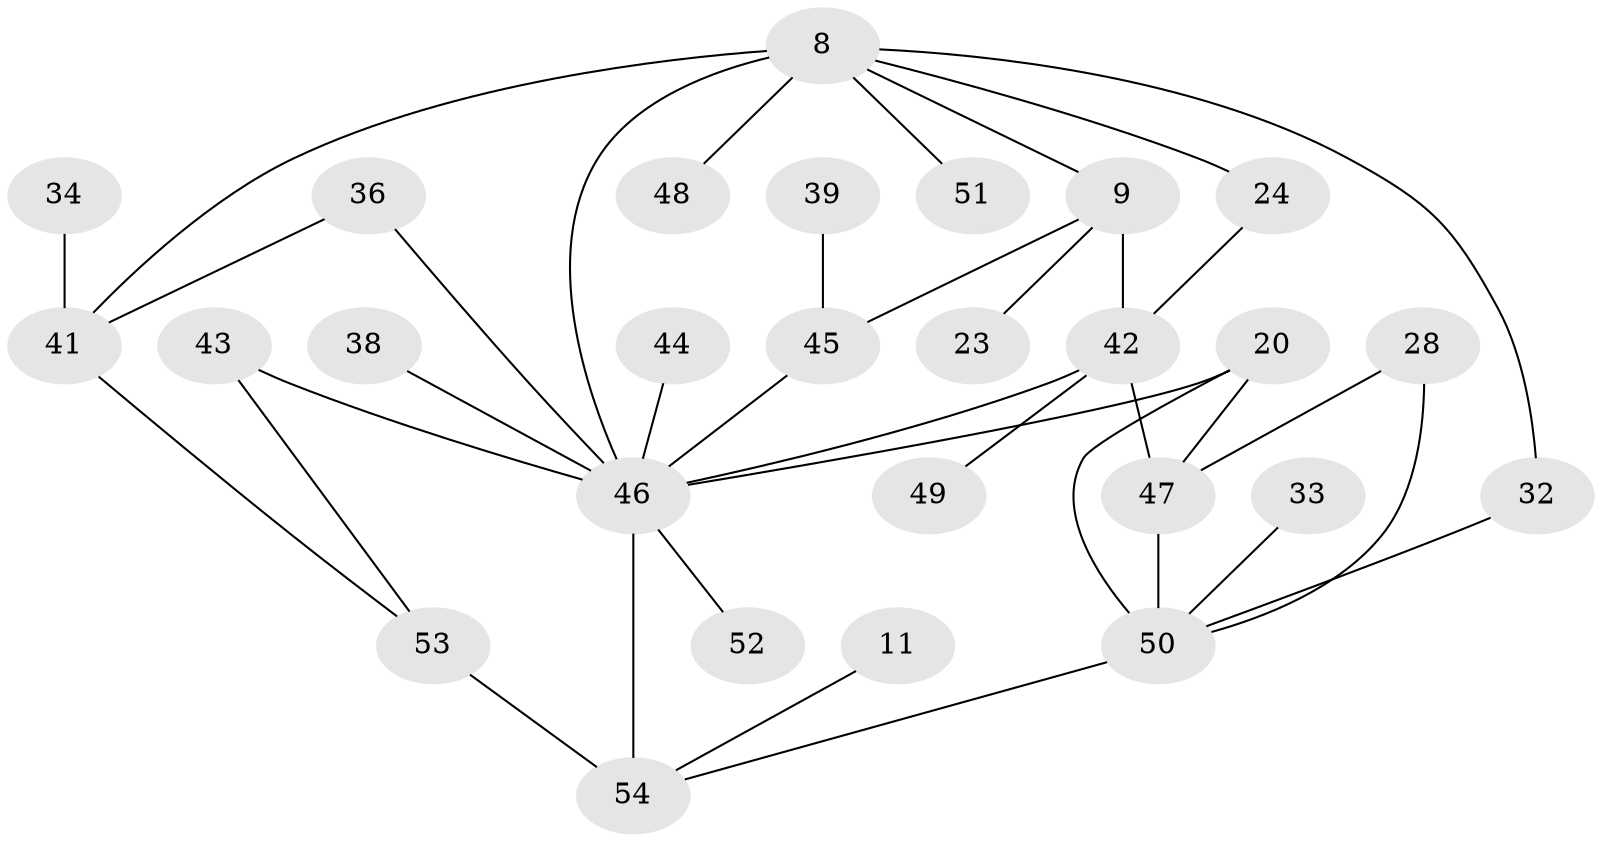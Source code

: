 // original degree distribution, {5: 0.1111111111111111, 4: 0.12962962962962962, 6: 0.037037037037037035, 1: 0.25925925925925924, 3: 0.14814814814814814, 2: 0.3148148148148148}
// Generated by graph-tools (version 1.1) at 2025/41/03/09/25 04:41:30]
// undirected, 27 vertices, 37 edges
graph export_dot {
graph [start="1"]
  node [color=gray90,style=filled];
  8 [super="+6"];
  9;
  11;
  20 [super="+1+14+15"];
  23;
  24;
  28 [super="+27"];
  32;
  33;
  34;
  36;
  38 [super="+37"];
  39;
  41 [super="+29"];
  42 [super="+40"];
  43;
  44;
  45 [super="+19"];
  46 [super="+21+22+25"];
  47 [super="+5"];
  48;
  49;
  50 [super="+17+31"];
  51;
  52;
  53 [super="+30"];
  54 [super="+12"];
  8 -- 48;
  8 -- 51;
  8 -- 32;
  8 -- 9;
  8 -- 24;
  8 -- 41 [weight=2];
  8 -- 46;
  9 -- 23;
  9 -- 42;
  9 -- 45 [weight=2];
  11 -- 54;
  20 -- 47;
  20 -- 46;
  20 -- 50;
  24 -- 42;
  28 -- 47;
  28 -- 50;
  32 -- 50;
  33 -- 50;
  34 -- 41;
  36 -- 46;
  36 -- 41;
  38 -- 46;
  39 -- 45;
  41 -- 53;
  42 -- 49;
  42 -- 47 [weight=2];
  42 -- 46;
  43 -- 53;
  43 -- 46;
  44 -- 46;
  45 -- 46;
  46 -- 54 [weight=2];
  46 -- 52;
  47 -- 50;
  50 -- 54 [weight=2];
  53 -- 54 [weight=2];
}
